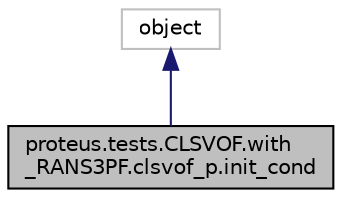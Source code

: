 digraph "proteus.tests.CLSVOF.with_RANS3PF.clsvof_p.init_cond"
{
 // LATEX_PDF_SIZE
  edge [fontname="Helvetica",fontsize="10",labelfontname="Helvetica",labelfontsize="10"];
  node [fontname="Helvetica",fontsize="10",shape=record];
  Node1 [label="proteus.tests.CLSVOF.with\l_RANS3PF.clsvof_p.init_cond",height=0.2,width=0.4,color="black", fillcolor="grey75", style="filled", fontcolor="black",tooltip="INITIAL CONDITION #."];
  Node2 -> Node1 [dir="back",color="midnightblue",fontsize="10",style="solid",fontname="Helvetica"];
  Node2 [label="object",height=0.2,width=0.4,color="grey75", fillcolor="white", style="filled",tooltip=" "];
}
